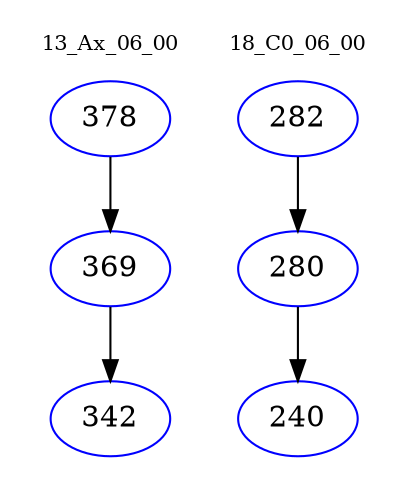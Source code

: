 digraph{
subgraph cluster_0 {
color = white
label = "13_Ax_06_00";
fontsize=10;
T0_378 [label="378", color="blue"]
T0_378 -> T0_369 [color="black"]
T0_369 [label="369", color="blue"]
T0_369 -> T0_342 [color="black"]
T0_342 [label="342", color="blue"]
}
subgraph cluster_1 {
color = white
label = "18_C0_06_00";
fontsize=10;
T1_282 [label="282", color="blue"]
T1_282 -> T1_280 [color="black"]
T1_280 [label="280", color="blue"]
T1_280 -> T1_240 [color="black"]
T1_240 [label="240", color="blue"]
}
}
